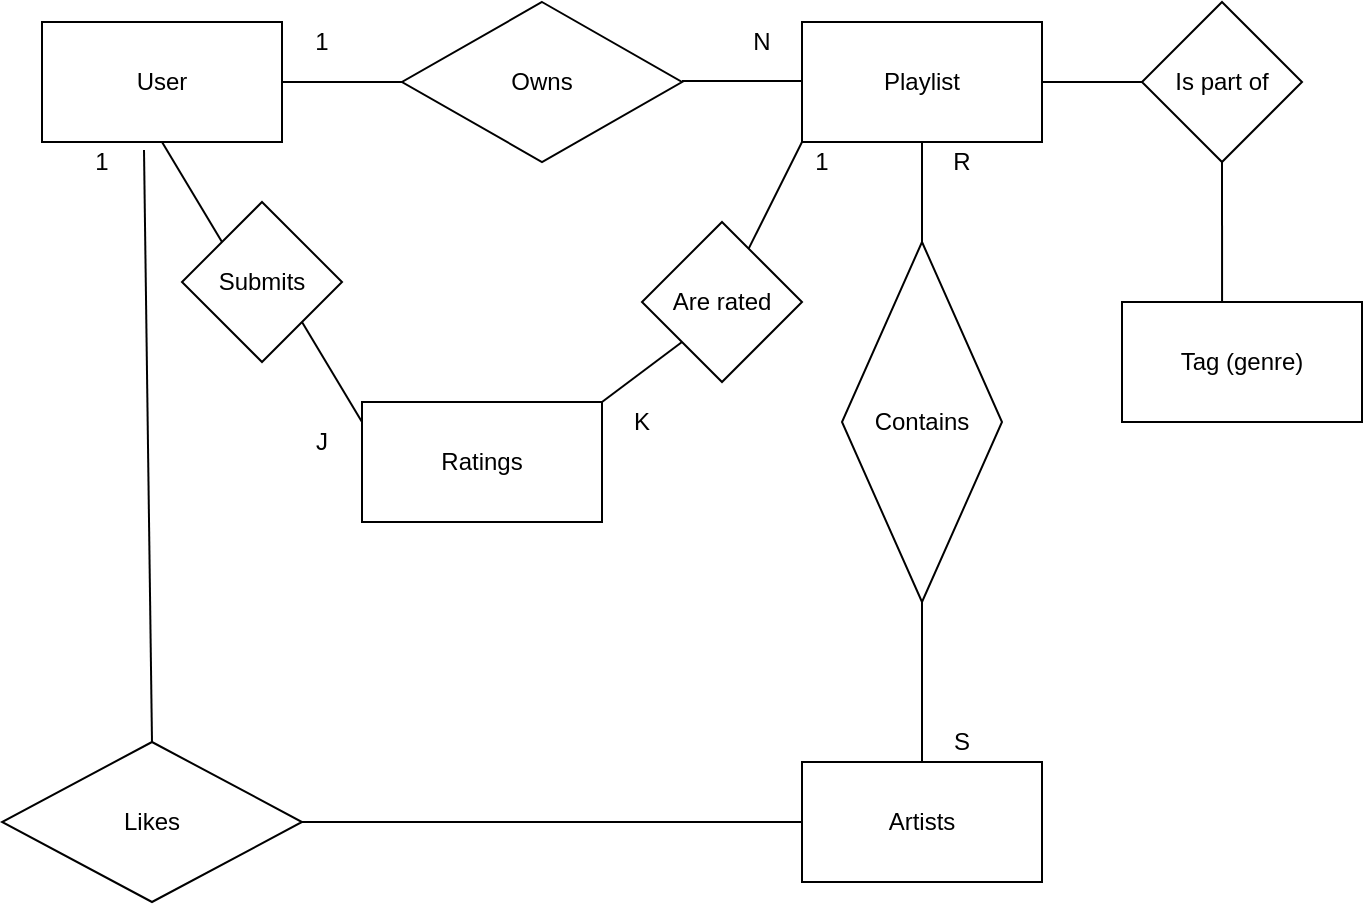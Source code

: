 <mxfile version="12.6.5" type="github">
  <diagram id="C5RBs43oDa-KdzZeNtuy" name="Page-1">
    <mxGraphModel dx="1422" dy="794" grid="1" gridSize="10" guides="1" tooltips="1" connect="1" arrows="1" fold="1" page="1" pageScale="1" pageWidth="827" pageHeight="1169" math="0" shadow="0">
      <root>
        <mxCell id="WIyWlLk6GJQsqaUBKTNV-0"/>
        <mxCell id="WIyWlLk6GJQsqaUBKTNV-1" parent="WIyWlLk6GJQsqaUBKTNV-0"/>
        <mxCell id="ZBCarf4nbqw0AknmFumi-13" style="edgeStyle=orthogonalEdgeStyle;rounded=0;orthogonalLoop=1;jettySize=auto;html=1;exitX=1;exitY=0.5;exitDx=0;exitDy=0;entryX=0;entryY=0.5;entryDx=0;entryDy=0;endArrow=none;endFill=0;" parent="WIyWlLk6GJQsqaUBKTNV-1" source="ZBCarf4nbqw0AknmFumi-3" target="ZBCarf4nbqw0AknmFumi-5" edge="1">
          <mxGeometry relative="1" as="geometry"/>
        </mxCell>
        <mxCell id="ZBCarf4nbqw0AknmFumi-3" value="User" style="rounded=0;whiteSpace=wrap;html=1;" parent="WIyWlLk6GJQsqaUBKTNV-1" vertex="1">
          <mxGeometry x="50" y="80" width="120" height="60" as="geometry"/>
        </mxCell>
        <mxCell id="ZBCarf4nbqw0AknmFumi-18" value="" style="edgeStyle=orthogonalEdgeStyle;rounded=0;orthogonalLoop=1;jettySize=auto;html=1;endArrow=none;endFill=0;" parent="WIyWlLk6GJQsqaUBKTNV-1" source="ZBCarf4nbqw0AknmFumi-24" target="ZBCarf4nbqw0AknmFumi-17" edge="1">
          <mxGeometry relative="1" as="geometry">
            <Array as="points">
              <mxPoint x="490" y="170"/>
              <mxPoint x="490" y="170"/>
            </Array>
          </mxGeometry>
        </mxCell>
        <mxCell id="QiQay81E_IuYFBqlehbm-4" style="edgeStyle=orthogonalEdgeStyle;rounded=0;orthogonalLoop=1;jettySize=auto;html=1;exitX=1;exitY=0.5;exitDx=0;exitDy=0;entryX=0;entryY=0.5;entryDx=0;entryDy=0;endArrow=none;endFill=0;" edge="1" parent="WIyWlLk6GJQsqaUBKTNV-1" source="ZBCarf4nbqw0AknmFumi-4" target="QiQay81E_IuYFBqlehbm-3">
          <mxGeometry relative="1" as="geometry"/>
        </mxCell>
        <mxCell id="ZBCarf4nbqw0AknmFumi-4" value="Playlist" style="rounded=0;whiteSpace=wrap;html=1;" parent="WIyWlLk6GJQsqaUBKTNV-1" vertex="1">
          <mxGeometry x="430" y="80" width="120" height="60" as="geometry"/>
        </mxCell>
        <mxCell id="ZBCarf4nbqw0AknmFumi-5" value="Owns" style="rhombus;whiteSpace=wrap;html=1;" parent="WIyWlLk6GJQsqaUBKTNV-1" vertex="1">
          <mxGeometry x="230" y="70" width="140" height="80" as="geometry"/>
        </mxCell>
        <mxCell id="ZBCarf4nbqw0AknmFumi-15" style="edgeStyle=orthogonalEdgeStyle;rounded=0;orthogonalLoop=1;jettySize=auto;html=1;exitX=1;exitY=0.5;exitDx=0;exitDy=0;entryX=0;entryY=0.5;entryDx=0;entryDy=0;endArrow=none;endFill=0;" parent="WIyWlLk6GJQsqaUBKTNV-1" edge="1">
          <mxGeometry relative="1" as="geometry">
            <mxPoint x="370" y="109.5" as="sourcePoint"/>
            <mxPoint x="430" y="109.5" as="targetPoint"/>
          </mxGeometry>
        </mxCell>
        <mxCell id="ZBCarf4nbqw0AknmFumi-20" value="" style="edgeStyle=orthogonalEdgeStyle;rounded=0;orthogonalLoop=1;jettySize=auto;html=1;endArrow=none;endFill=0;" parent="WIyWlLk6GJQsqaUBKTNV-1" source="ZBCarf4nbqw0AknmFumi-17" edge="1">
          <mxGeometry relative="1" as="geometry">
            <mxPoint x="490" y="450" as="targetPoint"/>
          </mxGeometry>
        </mxCell>
        <mxCell id="ZBCarf4nbqw0AknmFumi-17" value="Contains" style="rhombus;whiteSpace=wrap;html=1;" parent="WIyWlLk6GJQsqaUBKTNV-1" vertex="1">
          <mxGeometry x="450" y="190" width="80" height="180" as="geometry"/>
        </mxCell>
        <mxCell id="ZBCarf4nbqw0AknmFumi-21" value="Artists" style="rounded=0;whiteSpace=wrap;html=1;" parent="WIyWlLk6GJQsqaUBKTNV-1" vertex="1">
          <mxGeometry x="430" y="450" width="120" height="60" as="geometry"/>
        </mxCell>
        <mxCell id="ZBCarf4nbqw0AknmFumi-22" value="1" style="text;html=1;strokeColor=none;fillColor=none;align=center;verticalAlign=middle;whiteSpace=wrap;rounded=0;" parent="WIyWlLk6GJQsqaUBKTNV-1" vertex="1">
          <mxGeometry x="170" y="80" width="40" height="20" as="geometry"/>
        </mxCell>
        <mxCell id="ZBCarf4nbqw0AknmFumi-23" value="N" style="text;html=1;strokeColor=none;fillColor=none;align=center;verticalAlign=middle;whiteSpace=wrap;rounded=0;" parent="WIyWlLk6GJQsqaUBKTNV-1" vertex="1">
          <mxGeometry x="390" y="80" width="40" height="20" as="geometry"/>
        </mxCell>
        <mxCell id="ZBCarf4nbqw0AknmFumi-24" value="R" style="text;html=1;strokeColor=none;fillColor=none;align=center;verticalAlign=middle;whiteSpace=wrap;rounded=0;" parent="WIyWlLk6GJQsqaUBKTNV-1" vertex="1">
          <mxGeometry x="490" y="140" width="40" height="20" as="geometry"/>
        </mxCell>
        <mxCell id="ZBCarf4nbqw0AknmFumi-25" value="" style="edgeStyle=orthogonalEdgeStyle;rounded=0;orthogonalLoop=1;jettySize=auto;html=1;endArrow=none;endFill=0;" parent="WIyWlLk6GJQsqaUBKTNV-1" source="ZBCarf4nbqw0AknmFumi-4" edge="1">
          <mxGeometry relative="1" as="geometry">
            <mxPoint x="490" y="140" as="sourcePoint"/>
            <mxPoint x="490" y="160" as="targetPoint"/>
          </mxGeometry>
        </mxCell>
        <mxCell id="ZBCarf4nbqw0AknmFumi-26" value="S" style="text;html=1;strokeColor=none;fillColor=none;align=center;verticalAlign=middle;whiteSpace=wrap;rounded=0;" parent="WIyWlLk6GJQsqaUBKTNV-1" vertex="1">
          <mxGeometry x="490" y="430" width="40" height="20" as="geometry"/>
        </mxCell>
        <mxCell id="ZBCarf4nbqw0AknmFumi-27" value="Ratings" style="rounded=0;whiteSpace=wrap;html=1;" parent="WIyWlLk6GJQsqaUBKTNV-1" vertex="1">
          <mxGeometry x="210" y="270" width="120" height="60" as="geometry"/>
        </mxCell>
        <mxCell id="ZBCarf4nbqw0AknmFumi-29" value="Submits" style="rhombus;whiteSpace=wrap;html=1;" parent="WIyWlLk6GJQsqaUBKTNV-1" vertex="1">
          <mxGeometry x="120" y="170" width="80" height="80" as="geometry"/>
        </mxCell>
        <mxCell id="ZBCarf4nbqw0AknmFumi-30" value="Are rated" style="rhombus;whiteSpace=wrap;html=1;" parent="WIyWlLk6GJQsqaUBKTNV-1" vertex="1">
          <mxGeometry x="350" y="180" width="80" height="80" as="geometry"/>
        </mxCell>
        <mxCell id="ZBCarf4nbqw0AknmFumi-31" value="" style="endArrow=none;html=1;exitX=0;exitY=0;exitDx=0;exitDy=0;" parent="WIyWlLk6GJQsqaUBKTNV-1" source="ZBCarf4nbqw0AknmFumi-29" edge="1">
          <mxGeometry width="50" height="50" relative="1" as="geometry">
            <mxPoint x="60" y="190" as="sourcePoint"/>
            <mxPoint x="110" y="140" as="targetPoint"/>
          </mxGeometry>
        </mxCell>
        <mxCell id="ZBCarf4nbqw0AknmFumi-33" value="" style="endArrow=none;html=1;exitX=0;exitY=0;exitDx=0;exitDy=0;" parent="WIyWlLk6GJQsqaUBKTNV-1" edge="1">
          <mxGeometry width="50" height="50" relative="1" as="geometry">
            <mxPoint x="210" y="280" as="sourcePoint"/>
            <mxPoint x="180" y="230" as="targetPoint"/>
          </mxGeometry>
        </mxCell>
        <mxCell id="ZBCarf4nbqw0AknmFumi-34" value="" style="endArrow=none;html=1;" parent="WIyWlLk6GJQsqaUBKTNV-1" source="ZBCarf4nbqw0AknmFumi-30" edge="1">
          <mxGeometry width="50" height="50" relative="1" as="geometry">
            <mxPoint x="460" y="190" as="sourcePoint"/>
            <mxPoint x="430" y="140" as="targetPoint"/>
          </mxGeometry>
        </mxCell>
        <mxCell id="ZBCarf4nbqw0AknmFumi-35" value="" style="endArrow=none;html=1;exitX=1;exitY=0;exitDx=0;exitDy=0;entryX=0;entryY=1;entryDx=0;entryDy=0;" parent="WIyWlLk6GJQsqaUBKTNV-1" source="ZBCarf4nbqw0AknmFumi-27" target="ZBCarf4nbqw0AknmFumi-30" edge="1">
          <mxGeometry width="50" height="50" relative="1" as="geometry">
            <mxPoint x="271.333" y="281.333" as="sourcePoint"/>
            <mxPoint x="330" y="230" as="targetPoint"/>
          </mxGeometry>
        </mxCell>
        <mxCell id="ZBCarf4nbqw0AknmFumi-36" value="1" style="text;html=1;strokeColor=none;fillColor=none;align=center;verticalAlign=middle;whiteSpace=wrap;rounded=0;" parent="WIyWlLk6GJQsqaUBKTNV-1" vertex="1">
          <mxGeometry x="60" y="140" width="40" height="20" as="geometry"/>
        </mxCell>
        <mxCell id="ZBCarf4nbqw0AknmFumi-37" value="J" style="text;html=1;strokeColor=none;fillColor=none;align=center;verticalAlign=middle;whiteSpace=wrap;rounded=0;" parent="WIyWlLk6GJQsqaUBKTNV-1" vertex="1">
          <mxGeometry x="170" y="280" width="40" height="20" as="geometry"/>
        </mxCell>
        <mxCell id="ZBCarf4nbqw0AknmFumi-38" value="K" style="text;html=1;strokeColor=none;fillColor=none;align=center;verticalAlign=middle;whiteSpace=wrap;rounded=0;" parent="WIyWlLk6GJQsqaUBKTNV-1" vertex="1">
          <mxGeometry x="330" y="270" width="40" height="20" as="geometry"/>
        </mxCell>
        <mxCell id="ZBCarf4nbqw0AknmFumi-39" value="1" style="text;html=1;strokeColor=none;fillColor=none;align=center;verticalAlign=middle;whiteSpace=wrap;rounded=0;" parent="WIyWlLk6GJQsqaUBKTNV-1" vertex="1">
          <mxGeometry x="420" y="140" width="40" height="20" as="geometry"/>
        </mxCell>
        <mxCell id="QiQay81E_IuYFBqlehbm-0" value="" style="endArrow=none;html=1;entryX=0.425;entryY=1.067;entryDx=0;entryDy=0;entryPerimeter=0;exitX=0.5;exitY=0;exitDx=0;exitDy=0;" edge="1" parent="WIyWlLk6GJQsqaUBKTNV-1" source="QiQay81E_IuYFBqlehbm-1" target="ZBCarf4nbqw0AknmFumi-3">
          <mxGeometry width="50" height="50" relative="1" as="geometry">
            <mxPoint x="100" y="430" as="sourcePoint"/>
            <mxPoint x="150" y="380" as="targetPoint"/>
          </mxGeometry>
        </mxCell>
        <mxCell id="QiQay81E_IuYFBqlehbm-1" value="Likes" style="rhombus;whiteSpace=wrap;html=1;" vertex="1" parent="WIyWlLk6GJQsqaUBKTNV-1">
          <mxGeometry x="30" y="440" width="150" height="80" as="geometry"/>
        </mxCell>
        <mxCell id="QiQay81E_IuYFBqlehbm-2" value="" style="endArrow=none;html=1;entryX=0;entryY=0.5;entryDx=0;entryDy=0;" edge="1" parent="WIyWlLk6GJQsqaUBKTNV-1" target="ZBCarf4nbqw0AknmFumi-21">
          <mxGeometry width="50" height="50" relative="1" as="geometry">
            <mxPoint x="180" y="480" as="sourcePoint"/>
            <mxPoint x="230" y="430" as="targetPoint"/>
          </mxGeometry>
        </mxCell>
        <mxCell id="QiQay81E_IuYFBqlehbm-6" style="edgeStyle=orthogonalEdgeStyle;rounded=0;orthogonalLoop=1;jettySize=auto;html=1;exitX=0.5;exitY=1;exitDx=0;exitDy=0;entryX=0.417;entryY=0.033;entryDx=0;entryDy=0;entryPerimeter=0;endArrow=none;endFill=0;" edge="1" parent="WIyWlLk6GJQsqaUBKTNV-1" source="QiQay81E_IuYFBqlehbm-3" target="QiQay81E_IuYFBqlehbm-5">
          <mxGeometry relative="1" as="geometry"/>
        </mxCell>
        <mxCell id="QiQay81E_IuYFBqlehbm-3" value="Is part of" style="rhombus;whiteSpace=wrap;html=1;" vertex="1" parent="WIyWlLk6GJQsqaUBKTNV-1">
          <mxGeometry x="600" y="70" width="80" height="80" as="geometry"/>
        </mxCell>
        <mxCell id="QiQay81E_IuYFBqlehbm-5" value="Tag (genre)" style="rounded=0;whiteSpace=wrap;html=1;" vertex="1" parent="WIyWlLk6GJQsqaUBKTNV-1">
          <mxGeometry x="590" y="220" width="120" height="60" as="geometry"/>
        </mxCell>
      </root>
    </mxGraphModel>
  </diagram>
</mxfile>
